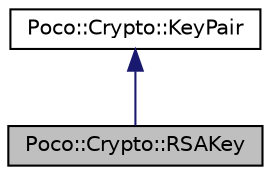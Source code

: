 digraph "Poco::Crypto::RSAKey"
{
 // LATEX_PDF_SIZE
  edge [fontname="Helvetica",fontsize="10",labelfontname="Helvetica",labelfontsize="10"];
  node [fontname="Helvetica",fontsize="10",shape=record];
  Node1 [label="Poco::Crypto::RSAKey",height=0.2,width=0.4,color="black", fillcolor="grey75", style="filled", fontcolor="black",tooltip=" "];
  Node2 -> Node1 [dir="back",color="midnightblue",fontsize="10",style="solid"];
  Node2 [label="Poco::Crypto::KeyPair",height=0.2,width=0.4,color="black", fillcolor="white", style="filled",URL="$classPoco_1_1Crypto_1_1KeyPair.html",tooltip=" "];
}
